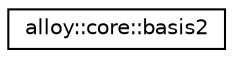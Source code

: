 digraph "Graphical Class Hierarchy"
{
  edge [fontname="Helvetica",fontsize="10",labelfontname="Helvetica",labelfontsize="10"];
  node [fontname="Helvetica",fontsize="10",shape=record];
  rankdir="LR";
  Node1 [label="alloy::core::basis2",height=0.2,width=0.4,color="black", fillcolor="white", style="filled",URL="$d4/d54/classalloy_1_1core_1_1basis2.html",tooltip="Represents the basis of a 2d coordinate system. "];
}
